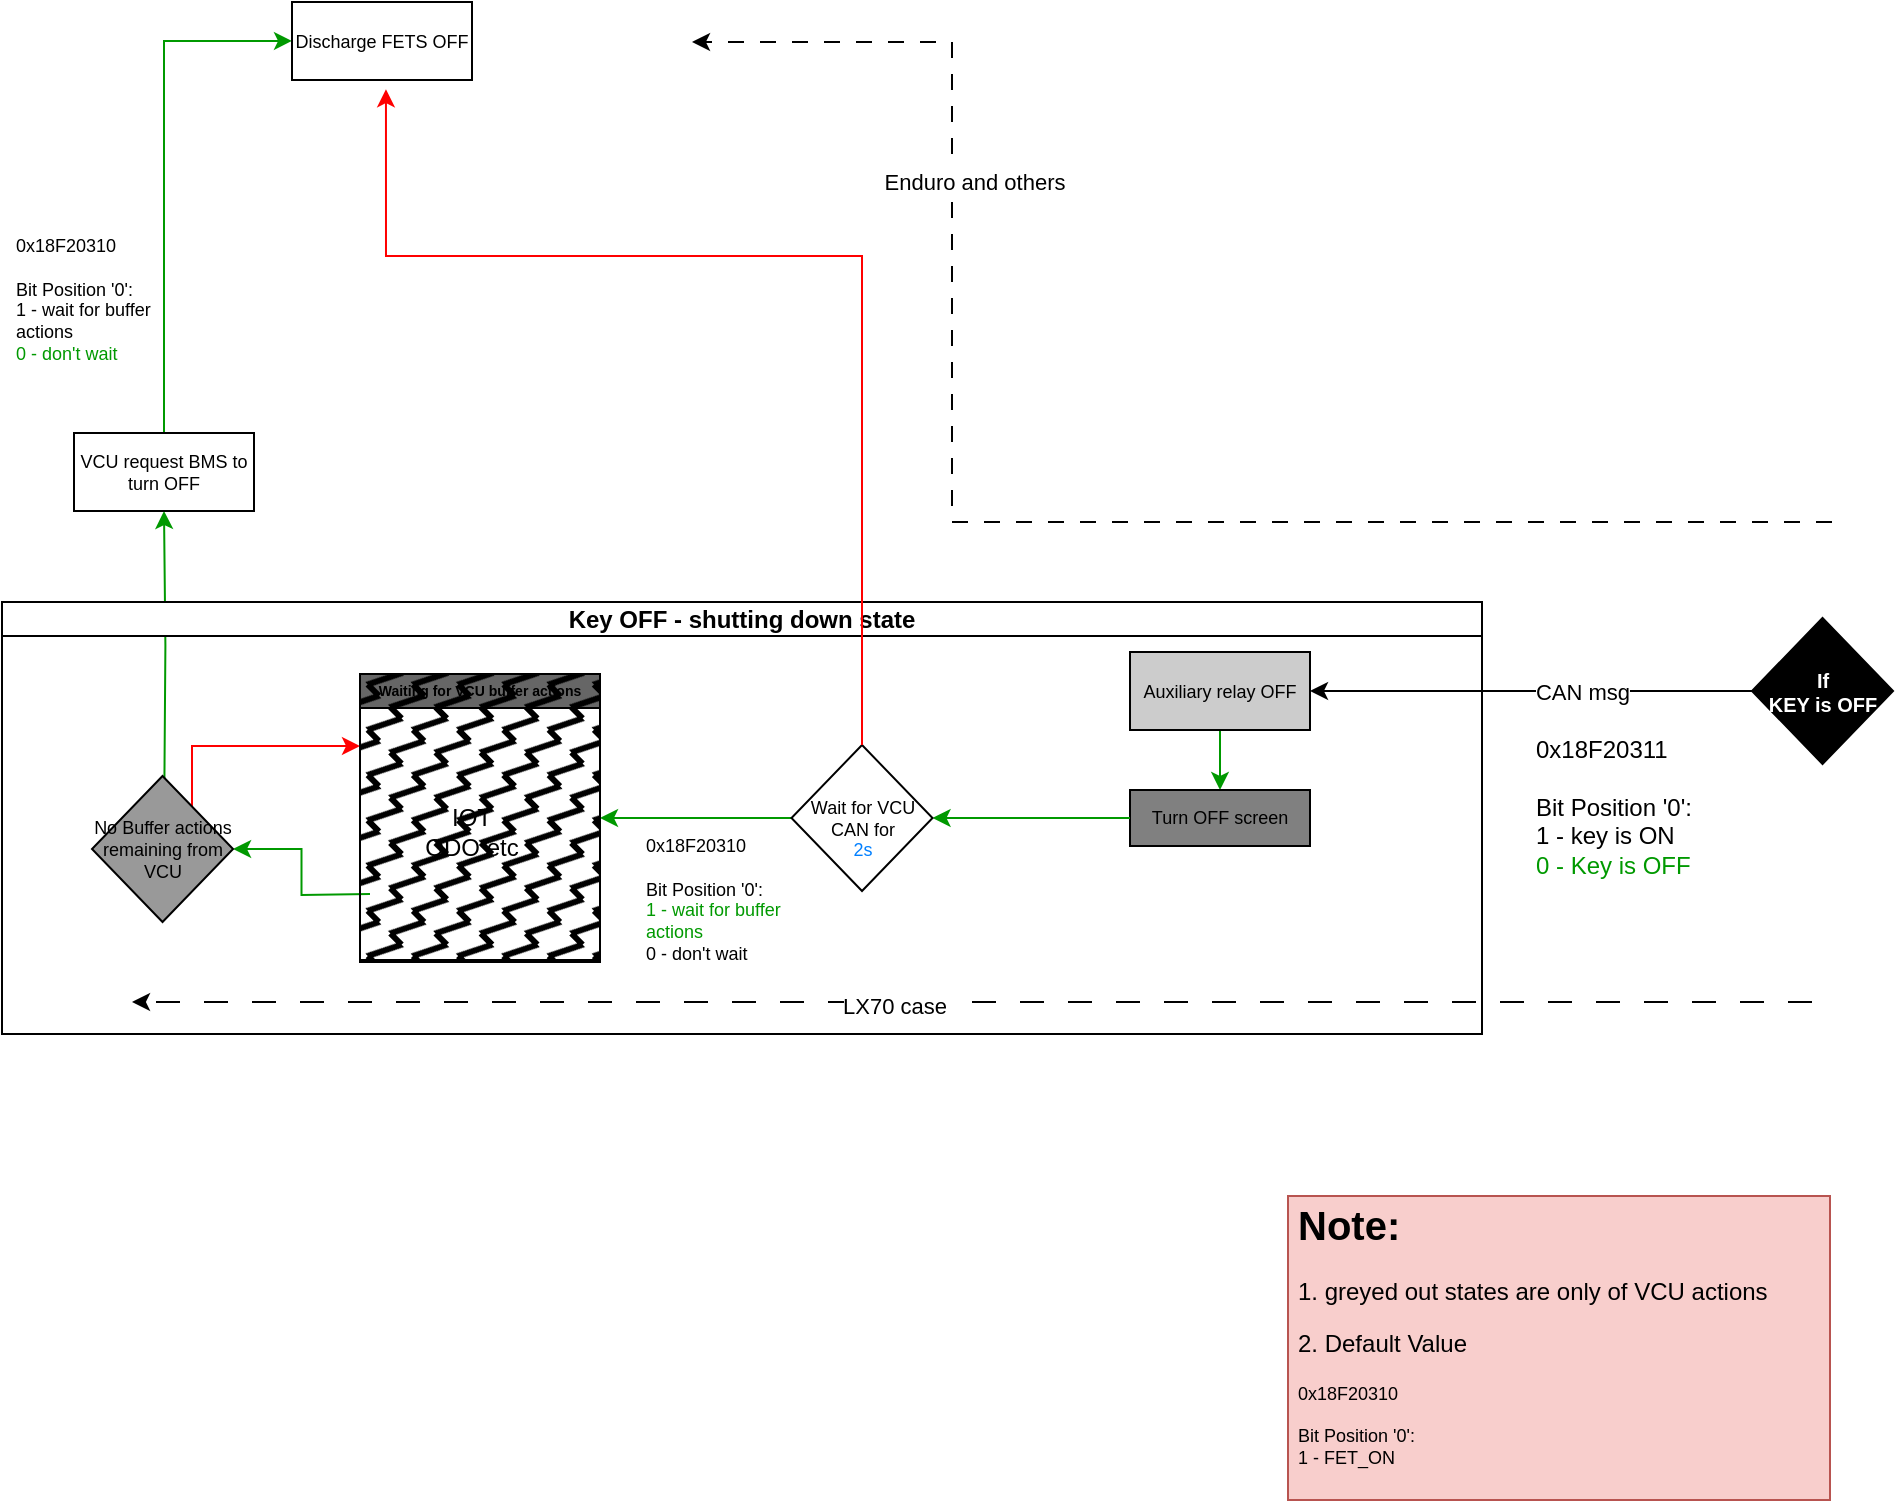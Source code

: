 <mxfile version="22.1.18" type="device" pages="3">
  <diagram name="1.Battery_cuttOFF sequence" id="tRfe7xhJbawO4Jvj2MTU">
    <mxGraphModel dx="847" dy="-299" grid="1" gridSize="10" guides="1" tooltips="1" connect="1" arrows="1" fold="1" page="1" pageScale="1" pageWidth="827" pageHeight="1169" math="0" shadow="0">
      <root>
        <mxCell id="0" />
        <mxCell id="1" parent="0" />
        <mxCell id="6bXCo2qoi-fsloV_PRQ0-1" style="edgeStyle=orthogonalEdgeStyle;rounded=0;orthogonalLoop=1;jettySize=auto;html=1;entryX=1;entryY=0.5;entryDx=0;entryDy=0;" edge="1" parent="1" source="6bXCo2qoi-fsloV_PRQ0-3" target="6bXCo2qoi-fsloV_PRQ0-8">
          <mxGeometry relative="1" as="geometry">
            <mxPoint x="1707" y="1915.5" as="targetPoint" />
          </mxGeometry>
        </mxCell>
        <mxCell id="6bXCo2qoi-fsloV_PRQ0-2" value="CAN msg" style="edgeLabel;html=1;align=center;verticalAlign=middle;resizable=0;points=[];" connectable="0" vertex="1" parent="6bXCo2qoi-fsloV_PRQ0-1">
          <mxGeometry x="0.042" relative="1" as="geometry">
            <mxPoint x="30" as="offset" />
          </mxGeometry>
        </mxCell>
        <mxCell id="6bXCo2qoi-fsloV_PRQ0-3" value="&lt;div&gt;If &lt;br&gt;&lt;/div&gt;&lt;div&gt;KEY is OFF&lt;br&gt;&lt;/div&gt;" style="rhombus;whiteSpace=wrap;html=1;fontSize=10;fillColor=#000000;fontColor=#FFFFFF;fontStyle=1" vertex="1" parent="1">
          <mxGeometry x="2210" y="1858" width="70.53" height="73" as="geometry" />
        </mxCell>
        <mxCell id="6bXCo2qoi-fsloV_PRQ0-4" style="edgeStyle=orthogonalEdgeStyle;rounded=0;orthogonalLoop=1;jettySize=auto;html=1;entryX=0;entryY=0.5;entryDx=0;entryDy=0;strokeColor=#009900;exitX=0.5;exitY=0;exitDx=0;exitDy=0;" edge="1" parent="1" source="6bXCo2qoi-fsloV_PRQ0-24">
          <mxGeometry relative="1" as="geometry">
            <mxPoint x="1416.235" y="1640.001" as="sourcePoint" />
            <mxPoint x="1480" y="1569.47" as="targetPoint" />
            <Array as="points">
              <mxPoint x="1416" y="1660" />
              <mxPoint x="1416" y="1569" />
            </Array>
          </mxGeometry>
        </mxCell>
        <mxCell id="6bXCo2qoi-fsloV_PRQ0-5" style="edgeStyle=orthogonalEdgeStyle;rounded=0;orthogonalLoop=1;jettySize=auto;html=1;strokeColor=#009900;entryX=0.5;entryY=1;entryDx=0;entryDy=0;" edge="1" parent="1" target="6bXCo2qoi-fsloV_PRQ0-24">
          <mxGeometry relative="1" as="geometry">
            <mxPoint x="1416.211" y="1939.056" as="sourcePoint" />
            <mxPoint x="1416" y="1700" as="targetPoint" />
          </mxGeometry>
        </mxCell>
        <mxCell id="6bXCo2qoi-fsloV_PRQ0-6" value="Key OFF - shutting down state" style="swimlane;whiteSpace=wrap;html=1;startSize=17;" vertex="1" parent="1">
          <mxGeometry x="1335" y="1850" width="740" height="216" as="geometry" />
        </mxCell>
        <mxCell id="6bXCo2qoi-fsloV_PRQ0-7" style="edgeStyle=orthogonalEdgeStyle;rounded=0;orthogonalLoop=1;jettySize=auto;html=1;entryX=0.5;entryY=0;entryDx=0;entryDy=0;strokeColor=#009900;" edge="1" parent="6bXCo2qoi-fsloV_PRQ0-6" source="6bXCo2qoi-fsloV_PRQ0-8" target="6bXCo2qoi-fsloV_PRQ0-10">
          <mxGeometry relative="1" as="geometry" />
        </mxCell>
        <mxCell id="6bXCo2qoi-fsloV_PRQ0-8" value="Auxiliary relay OFF" style="rounded=0;whiteSpace=wrap;html=1;fontSize=9;fillColor=#CCCCCC;" vertex="1" parent="6bXCo2qoi-fsloV_PRQ0-6">
          <mxGeometry x="564" y="25" width="90" height="39" as="geometry" />
        </mxCell>
        <mxCell id="6bXCo2qoi-fsloV_PRQ0-9" style="edgeStyle=orthogonalEdgeStyle;rounded=0;orthogonalLoop=1;jettySize=auto;html=1;entryX=1;entryY=0.5;entryDx=0;entryDy=0;strokeColor=#009900;exitX=0;exitY=0.5;exitDx=0;exitDy=0;" edge="1" parent="6bXCo2qoi-fsloV_PRQ0-6" source="6bXCo2qoi-fsloV_PRQ0-18" target="6bXCo2qoi-fsloV_PRQ0-14">
          <mxGeometry relative="1" as="geometry">
            <mxPoint x="364" y="104" as="targetPoint" />
            <mxPoint x="385" y="108" as="sourcePoint" />
          </mxGeometry>
        </mxCell>
        <mxCell id="6bXCo2qoi-fsloV_PRQ0-10" value="Turn OFF screen" style="rounded=0;whiteSpace=wrap;html=1;fontSize=9;fillColor=#808080;" vertex="1" parent="6bXCo2qoi-fsloV_PRQ0-6">
          <mxGeometry x="564" y="94" width="90" height="28" as="geometry" />
        </mxCell>
        <mxCell id="6bXCo2qoi-fsloV_PRQ0-11" style="edgeStyle=orthogonalEdgeStyle;rounded=0;orthogonalLoop=1;jettySize=auto;html=1;entryX=1;entryY=0.5;entryDx=0;entryDy=0;strokeColor=#009900;" edge="1" parent="6bXCo2qoi-fsloV_PRQ0-6" target="6bXCo2qoi-fsloV_PRQ0-13">
          <mxGeometry relative="1" as="geometry">
            <mxPoint x="184" y="146" as="sourcePoint" />
          </mxGeometry>
        </mxCell>
        <mxCell id="6bXCo2qoi-fsloV_PRQ0-12" style="edgeStyle=orthogonalEdgeStyle;rounded=0;orthogonalLoop=1;jettySize=auto;html=1;entryX=0;entryY=0.25;entryDx=0;entryDy=0;strokeColor=#FF0000;" edge="1" parent="6bXCo2qoi-fsloV_PRQ0-6" source="6bXCo2qoi-fsloV_PRQ0-13" target="6bXCo2qoi-fsloV_PRQ0-14">
          <mxGeometry relative="1" as="geometry">
            <Array as="points">
              <mxPoint x="95" y="72" />
            </Array>
          </mxGeometry>
        </mxCell>
        <mxCell id="6bXCo2qoi-fsloV_PRQ0-13" value="No Buffer actions remaining from VCU" style="rhombus;whiteSpace=wrap;html=1;fontSize=9;fillColor=#999999;" vertex="1" parent="6bXCo2qoi-fsloV_PRQ0-6">
          <mxGeometry x="45" y="87" width="70.53" height="73" as="geometry" />
        </mxCell>
        <mxCell id="6bXCo2qoi-fsloV_PRQ0-14" value="Waiting for VCU buffer actions" style="swimlane;whiteSpace=wrap;html=1;startSize=17;fontSize=7;fillColor=#666666;" vertex="1" parent="6bXCo2qoi-fsloV_PRQ0-6">
          <mxGeometry x="179" y="36" width="120" height="144" as="geometry" />
        </mxCell>
        <mxCell id="6bXCo2qoi-fsloV_PRQ0-15" value="&lt;div&gt;IOT &lt;br&gt;&lt;/div&gt;&lt;div&gt;ODO etc&lt;br&gt;&lt;/div&gt;" style="text;html=1;strokeColor=none;fillColor=none;align=center;verticalAlign=middle;whiteSpace=wrap;rounded=0;" vertex="1" parent="6bXCo2qoi-fsloV_PRQ0-14">
          <mxGeometry x="25.5" y="64" width="60" height="30" as="geometry" />
        </mxCell>
        <mxCell id="6bXCo2qoi-fsloV_PRQ0-16" value="" style="rounded=0;whiteSpace=wrap;html=1;fillColor=#000000;fillStyle=zigzag-line;" vertex="1" parent="6bXCo2qoi-fsloV_PRQ0-14">
          <mxGeometry width="120" height="143" as="geometry" />
        </mxCell>
        <mxCell id="6bXCo2qoi-fsloV_PRQ0-17" value="" style="edgeStyle=orthogonalEdgeStyle;rounded=0;orthogonalLoop=1;jettySize=auto;html=1;entryX=1;entryY=0.5;entryDx=0;entryDy=0;strokeColor=#009900;" edge="1" parent="6bXCo2qoi-fsloV_PRQ0-6" source="6bXCo2qoi-fsloV_PRQ0-10" target="6bXCo2qoi-fsloV_PRQ0-18">
          <mxGeometry relative="1" as="geometry">
            <mxPoint x="475" y="108" as="targetPoint" />
            <mxPoint x="1899" y="1958" as="sourcePoint" />
          </mxGeometry>
        </mxCell>
        <mxCell id="6bXCo2qoi-fsloV_PRQ0-18" value="&lt;div&gt;&lt;br&gt;&lt;/div&gt;&lt;div&gt;Wait for VCU CAN for&lt;br&gt;&lt;/div&gt;&lt;div&gt;&lt;font color=&quot;#007fff&quot;&gt;2s&lt;/font&gt;&lt;br&gt;&lt;/div&gt;" style="rhombus;whiteSpace=wrap;html=1;fontSize=9;" vertex="1" parent="6bXCo2qoi-fsloV_PRQ0-6">
          <mxGeometry x="394.74" y="71.5" width="70.53" height="73" as="geometry" />
        </mxCell>
        <mxCell id="6bXCo2qoi-fsloV_PRQ0-19" value="&lt;div class=&quot;ewa-rteLine&quot; style=&quot;font-size: 9px;&quot;&gt;0x18F20310&lt;/div&gt;&lt;div style=&quot;font-size: 9px;&quot;&gt;&lt;br style=&quot;font-size: 9px;&quot;&gt;&lt;/div&gt;&lt;div style=&quot;font-size: 9px;&quot;&gt;Bit Position &#39;0&#39;:&lt;/div&gt;&lt;div style=&quot;font-size: 9px;&quot;&gt;&lt;font color=&quot;#009900&quot;&gt;1 - wait for buffer actions&lt;/font&gt;&lt;/div&gt;&lt;div style=&quot;font-size: 9px;&quot;&gt;0 - don&#39;t wait &lt;br style=&quot;font-size: 9px;&quot;&gt;&lt;/div&gt;" style="text;whiteSpace=wrap;html=1;fontSize=9;" vertex="1" parent="6bXCo2qoi-fsloV_PRQ0-6">
          <mxGeometry x="320" y="110" width="100" height="90" as="geometry" />
        </mxCell>
        <mxCell id="6bXCo2qoi-fsloV_PRQ0-20" style="edgeStyle=orthogonalEdgeStyle;rounded=0;orthogonalLoop=1;jettySize=auto;html=1;entryX=0.522;entryY=1.118;entryDx=0;entryDy=0;strokeColor=#FF0000;exitX=0.5;exitY=0;exitDx=0;exitDy=0;entryPerimeter=0;" edge="1" parent="1" source="6bXCo2qoi-fsloV_PRQ0-18" target="6bXCo2qoi-fsloV_PRQ0-23">
          <mxGeometry relative="1" as="geometry">
            <mxPoint x="1794.07" y="1944.168" as="sourcePoint" />
            <Array as="points">
              <mxPoint x="1765" y="1677" />
              <mxPoint x="1527" y="1677" />
            </Array>
          </mxGeometry>
        </mxCell>
        <mxCell id="6bXCo2qoi-fsloV_PRQ0-21" value="" style="endArrow=classic;html=1;rounded=0;dashed=1;dashPattern=8 8;" edge="1" parent="1">
          <mxGeometry width="50" height="50" relative="1" as="geometry">
            <mxPoint x="2250" y="1810" as="sourcePoint" />
            <mxPoint x="1680" y="1570" as="targetPoint" />
            <Array as="points">
              <mxPoint x="1810" y="1810" />
              <mxPoint x="1810" y="1650" />
              <mxPoint x="1810" y="1570" />
            </Array>
          </mxGeometry>
        </mxCell>
        <mxCell id="6bXCo2qoi-fsloV_PRQ0-22" value="Enduro and others " style="edgeLabel;html=1;align=center;verticalAlign=middle;resizable=0;points=[];" connectable="0" vertex="1" parent="6bXCo2qoi-fsloV_PRQ0-21">
          <mxGeometry x="-0.418" relative="1" as="geometry">
            <mxPoint x="-194" y="-170" as="offset" />
          </mxGeometry>
        </mxCell>
        <mxCell id="6bXCo2qoi-fsloV_PRQ0-23" value="Discharge FETS OFF" style="rounded=0;whiteSpace=wrap;html=1;fontSize=9;" vertex="1" parent="1">
          <mxGeometry x="1480" y="1550" width="90" height="39" as="geometry" />
        </mxCell>
        <mxCell id="6bXCo2qoi-fsloV_PRQ0-24" value="VCU request BMS to turn OFF" style="rounded=0;whiteSpace=wrap;html=1;fontSize=9;" vertex="1" parent="1">
          <mxGeometry x="1371" y="1765.5" width="90" height="39" as="geometry" />
        </mxCell>
        <mxCell id="6bXCo2qoi-fsloV_PRQ0-25" value="" style="endArrow=classic;html=1;rounded=0;dashed=1;dashPattern=12 12;" edge="1" parent="1">
          <mxGeometry width="50" height="50" relative="1" as="geometry">
            <mxPoint x="2240" y="2050" as="sourcePoint" />
            <mxPoint x="1400" y="2050" as="targetPoint" />
          </mxGeometry>
        </mxCell>
        <mxCell id="6bXCo2qoi-fsloV_PRQ0-26" value="LX70 case" style="edgeLabel;html=1;align=center;verticalAlign=middle;resizable=0;points=[];" connectable="0" vertex="1" parent="6bXCo2qoi-fsloV_PRQ0-25">
          <mxGeometry x="0.093" y="2" relative="1" as="geometry">
            <mxPoint as="offset" />
          </mxGeometry>
        </mxCell>
        <mxCell id="6bXCo2qoi-fsloV_PRQ0-27" value="&lt;div class=&quot;ewa-rteLine&quot;&gt;0x18F20311&lt;/div&gt;&lt;div&gt;&lt;br&gt;&lt;/div&gt;&lt;div&gt;Bit Position &#39;0&#39;:&lt;/div&gt;&lt;div&gt;1 - key is ON &lt;br&gt;&lt;/div&gt;&lt;div&gt;&lt;font color=&quot;#009900&quot;&gt;0 - Key is OFF &lt;/font&gt;&lt;br&gt;&lt;/div&gt;" style="text;whiteSpace=wrap;html=1;strokeColor=none;dashed=1;dashPattern=1 4;" vertex="1" parent="1">
          <mxGeometry x="2100" y="1910" width="100" height="90" as="geometry" />
        </mxCell>
        <mxCell id="6bXCo2qoi-fsloV_PRQ0-28" value="&lt;h1 style=&quot;font-size: 20px;&quot;&gt;Note:&lt;/h1&gt;&lt;p&gt;1. greyed out states are only of VCU actions &lt;br&gt;&lt;/p&gt;&lt;p&gt;2. Default Value&lt;/p&gt;&lt;div style=&quot;border-color: var(--border-color); font-size: 9px;&quot; class=&quot;ewa-rteLine&quot;&gt;0x18F20310&lt;/div&gt;&lt;div style=&quot;border-color: var(--border-color); font-size: 9px;&quot;&gt;&lt;br style=&quot;border-color: var(--border-color);&quot;&gt;&lt;/div&gt;&lt;div style=&quot;border-color: var(--border-color); font-size: 9px;&quot;&gt;Bit Position &#39;0&#39;:&lt;/div&gt;&lt;div style=&quot;border-color: var(--border-color); font-size: 9px;&quot;&gt;1 - FET_ON&lt;/div&gt;&lt;div style=&quot;border-color: var(--border-color); font-size: 9px;&quot;&gt;&lt;br&gt;&lt;/div&gt;" style="text;html=1;strokeColor=#b85450;fillColor=#f8cecc;spacing=5;spacingTop=-20;whiteSpace=wrap;overflow=hidden;rounded=0;" vertex="1" parent="1">
          <mxGeometry x="1978" y="2147" width="271" height="152" as="geometry" />
        </mxCell>
        <mxCell id="6bXCo2qoi-fsloV_PRQ0-29" value="&lt;div class=&quot;ewa-rteLine&quot; style=&quot;font-size: 9px;&quot;&gt;0x18F20310&lt;/div&gt;&lt;div style=&quot;font-size: 9px;&quot;&gt;&lt;br style=&quot;font-size: 9px;&quot;&gt;&lt;/div&gt;&lt;div style=&quot;font-size: 9px;&quot;&gt;Bit Position &#39;0&#39;:&lt;/div&gt;&lt;div style=&quot;font-size: 9px;&quot;&gt;1 - wait for buffer actions&lt;/div&gt;&lt;div style=&quot;font-size: 9px;&quot;&gt;&lt;font color=&quot;#009900&quot;&gt;0 - don&#39;t wait &lt;/font&gt;&lt;br style=&quot;font-size: 9px;&quot;&gt;&lt;/div&gt;" style="text;whiteSpace=wrap;html=1;fontSize=9;" vertex="1" parent="1">
          <mxGeometry x="1340" y="1660" width="100" height="90" as="geometry" />
        </mxCell>
      </root>
    </mxGraphModel>
  </diagram>
  <diagram id="l8wZlC2DQmKFxW5fbKd2" name="2&amp;3.Temperature monitoring &amp; Emergency CuttOFF">
    <mxGraphModel dx="-512" dy="1024" grid="1" gridSize="10" guides="1" tooltips="1" connect="1" arrows="1" fold="1" page="1" pageScale="1" pageWidth="827" pageHeight="1169" math="0" shadow="0">
      <root>
        <mxCell id="0" />
        <mxCell id="1" parent="0" />
        <mxCell id="db6WCMsgLZTZS6EjqSAo-1" value="Temperature monitor" style="swimlane;whiteSpace=wrap;html=1;" vertex="1" parent="1">
          <mxGeometry x="2850" y="110" width="1000" height="645" as="geometry" />
        </mxCell>
        <mxCell id="db6WCMsgLZTZS6EjqSAo-2" style="edgeStyle=orthogonalEdgeStyle;rounded=0;orthogonalLoop=1;jettySize=auto;html=1;startArrow=classic;startFill=1;endArrow=none;endFill=0;" edge="1" parent="db6WCMsgLZTZS6EjqSAo-1" source="db6WCMsgLZTZS6EjqSAo-5">
          <mxGeometry relative="1" as="geometry">
            <mxPoint x="21.508" y="79.5" as="targetPoint" />
          </mxGeometry>
        </mxCell>
        <mxCell id="db6WCMsgLZTZS6EjqSAo-3" style="edgeStyle=orthogonalEdgeStyle;rounded=0;orthogonalLoop=1;jettySize=auto;html=1;entryX=0.5;entryY=0;entryDx=0;entryDy=0;strokeColor=#FF0000;" edge="1" parent="db6WCMsgLZTZS6EjqSAo-1" source="db6WCMsgLZTZS6EjqSAo-5" target="db6WCMsgLZTZS6EjqSAo-9">
          <mxGeometry relative="1" as="geometry" />
        </mxCell>
        <mxCell id="db6WCMsgLZTZS6EjqSAo-4" style="edgeStyle=orthogonalEdgeStyle;rounded=0;orthogonalLoop=1;jettySize=auto;html=1;strokeColor=#009900;entryX=0;entryY=0.5;entryDx=0;entryDy=0;" edge="1" parent="db6WCMsgLZTZS6EjqSAo-1" source="db6WCMsgLZTZS6EjqSAo-5" target="db6WCMsgLZTZS6EjqSAo-36">
          <mxGeometry relative="1" as="geometry">
            <mxPoint x="283" y="80" as="targetPoint" />
          </mxGeometry>
        </mxCell>
        <mxCell id="db6WCMsgLZTZS6EjqSAo-5" value="&lt;div&gt;IF all temps &amp;lt;&lt;/div&gt;&lt;div&gt;threshold temp&lt;br&gt;&lt;/div&gt;" style="rhombus;whiteSpace=wrap;html=1;fontSize=7;fontStyle=1" vertex="1" parent="db6WCMsgLZTZS6EjqSAo-1">
          <mxGeometry x="58" y="46" width="68.31" height="67" as="geometry" />
        </mxCell>
        <mxCell id="db6WCMsgLZTZS6EjqSAo-6" style="edgeStyle=orthogonalEdgeStyle;rounded=0;orthogonalLoop=1;jettySize=auto;html=1;" edge="1" parent="db6WCMsgLZTZS6EjqSAo-1" source="db6WCMsgLZTZS6EjqSAo-9" target="db6WCMsgLZTZS6EjqSAo-11">
          <mxGeometry relative="1" as="geometry" />
        </mxCell>
        <mxCell id="db6WCMsgLZTZS6EjqSAo-7" style="edgeStyle=orthogonalEdgeStyle;rounded=0;orthogonalLoop=1;jettySize=auto;html=1;entryX=0.5;entryY=1;entryDx=0;entryDy=0;strokeColor=#FF0000;exitX=0.5;exitY=1;exitDx=0;exitDy=0;" edge="1" parent="db6WCMsgLZTZS6EjqSAo-1" source="db6WCMsgLZTZS6EjqSAo-5" target="db6WCMsgLZTZS6EjqSAo-36">
          <mxGeometry relative="1" as="geometry">
            <mxPoint x="91" y="113" as="sourcePoint" />
            <Array as="points">
              <mxPoint x="92" y="137" />
              <mxPoint x="332" y="137" />
            </Array>
          </mxGeometry>
        </mxCell>
        <mxCell id="db6WCMsgLZTZS6EjqSAo-8" style="edgeStyle=orthogonalEdgeStyle;rounded=0;orthogonalLoop=1;jettySize=auto;html=1;entryX=0;entryY=0.25;entryDx=0;entryDy=0;strokeColor=#00CC00;" edge="1" parent="db6WCMsgLZTZS6EjqSAo-1" source="db6WCMsgLZTZS6EjqSAo-9" target="db6WCMsgLZTZS6EjqSAo-44">
          <mxGeometry relative="1" as="geometry" />
        </mxCell>
        <mxCell id="db6WCMsgLZTZS6EjqSAo-9" value="TempIDs which have crossed threshold temp" style="rhombus;whiteSpace=wrap;html=1;fontSize=7;fontStyle=1" vertex="1" parent="db6WCMsgLZTZS6EjqSAo-1">
          <mxGeometry x="45" y="163" width="93.8" height="92" as="geometry" />
        </mxCell>
        <mxCell id="db6WCMsgLZTZS6EjqSAo-10" style="edgeStyle=orthogonalEdgeStyle;rounded=0;orthogonalLoop=1;jettySize=auto;html=1;" edge="1" parent="db6WCMsgLZTZS6EjqSAo-1" source="db6WCMsgLZTZS6EjqSAo-11" target="db6WCMsgLZTZS6EjqSAo-33">
          <mxGeometry relative="1" as="geometry" />
        </mxCell>
        <mxCell id="db6WCMsgLZTZS6EjqSAo-11" value="&lt;div&gt;1. Identify is battery heated or drive train.&lt;/div&gt;&lt;div&gt;2. Notify On Screen for higher temperature. &lt;br&gt;&lt;/div&gt;&lt;div&gt;3. buzzer notification &lt;br&gt;&lt;/div&gt;" style="rounded=0;whiteSpace=wrap;html=1;fontSize=7;align=left;" vertex="1" parent="db6WCMsgLZTZS6EjqSAo-1">
          <mxGeometry x="43" y="282" width="99" height="51" as="geometry" />
        </mxCell>
        <mxCell id="db6WCMsgLZTZS6EjqSAo-12" value="Fault monitor" style="swimlane;whiteSpace=wrap;html=1;startSize=16;" vertex="1" parent="db6WCMsgLZTZS6EjqSAo-1">
          <mxGeometry x="187" y="253" width="299" height="347" as="geometry" />
        </mxCell>
        <mxCell id="db6WCMsgLZTZS6EjqSAo-13" style="edgeStyle=orthogonalEdgeStyle;rounded=0;orthogonalLoop=1;jettySize=auto;html=1;entryX=0;entryY=0.5;entryDx=0;entryDy=0;" edge="1" parent="db6WCMsgLZTZS6EjqSAo-12" source="db6WCMsgLZTZS6EjqSAo-16" target="db6WCMsgLZTZS6EjqSAo-22">
          <mxGeometry relative="1" as="geometry">
            <Array as="points">
              <mxPoint x="81" y="77" />
              <mxPoint x="81" y="125" />
              <mxPoint x="101" y="125" />
            </Array>
          </mxGeometry>
        </mxCell>
        <mxCell id="db6WCMsgLZTZS6EjqSAo-14" style="edgeStyle=orthogonalEdgeStyle;rounded=0;orthogonalLoop=1;jettySize=auto;html=1;entryX=0.5;entryY=1;entryDx=0;entryDy=0;" edge="1" parent="db6WCMsgLZTZS6EjqSAo-12" source="db6WCMsgLZTZS6EjqSAo-16" target="db6WCMsgLZTZS6EjqSAo-20">
          <mxGeometry relative="1" as="geometry" />
        </mxCell>
        <mxCell id="db6WCMsgLZTZS6EjqSAo-15" style="edgeStyle=orthogonalEdgeStyle;rounded=0;orthogonalLoop=1;jettySize=auto;html=1;" edge="1" parent="db6WCMsgLZTZS6EjqSAo-12" source="db6WCMsgLZTZS6EjqSAo-16">
          <mxGeometry relative="1" as="geometry">
            <mxPoint x="16.889" y="76.5" as="targetPoint" />
          </mxGeometry>
        </mxCell>
        <mxCell id="db6WCMsgLZTZS6EjqSAo-16" value="Ftemp_array" style="rounded=0;whiteSpace=wrap;html=1;fontSize=7;align=left;" vertex="1" parent="db6WCMsgLZTZS6EjqSAo-12">
          <mxGeometry x="18" y="65" width="56" height="23" as="geometry" />
        </mxCell>
        <mxCell id="db6WCMsgLZTZS6EjqSAo-17" style="edgeStyle=orthogonalEdgeStyle;rounded=0;orthogonalLoop=1;jettySize=auto;html=1;entryX=0.5;entryY=0;entryDx=0;entryDy=0;" edge="1" parent="db6WCMsgLZTZS6EjqSAo-12" source="db6WCMsgLZTZS6EjqSAo-18" target="db6WCMsgLZTZS6EjqSAo-22">
          <mxGeometry relative="1" as="geometry" />
        </mxCell>
        <mxCell id="db6WCMsgLZTZS6EjqSAo-18" value="Ftemp_array2" style="rounded=0;whiteSpace=wrap;html=1;fontSize=7;align=left;" vertex="1" parent="db6WCMsgLZTZS6EjqSAo-12">
          <mxGeometry x="95" y="30" width="75" height="23" as="geometry" />
        </mxCell>
        <mxCell id="db6WCMsgLZTZS6EjqSAo-19" style="edgeStyle=orthogonalEdgeStyle;rounded=0;orthogonalLoop=1;jettySize=auto;html=1;entryX=1;entryY=0.5;entryDx=0;entryDy=0;" edge="1" parent="db6WCMsgLZTZS6EjqSAo-12" source="db6WCMsgLZTZS6EjqSAo-20" target="db6WCMsgLZTZS6EjqSAo-18">
          <mxGeometry relative="1" as="geometry" />
        </mxCell>
        <mxCell id="db6WCMsgLZTZS6EjqSAo-20" value="COPY" style="rhombus;whiteSpace=wrap;html=1;fontSize=7;fontStyle=1" vertex="1" parent="db6WCMsgLZTZS6EjqSAo-12">
          <mxGeometry x="200" y="27" width="30.59" height="30" as="geometry" />
        </mxCell>
        <mxCell id="db6WCMsgLZTZS6EjqSAo-21" style="edgeStyle=orthogonalEdgeStyle;rounded=0;orthogonalLoop=1;jettySize=auto;html=1;entryX=0;entryY=0.5;entryDx=0;entryDy=0;strokeColor=#009900;" edge="1" parent="db6WCMsgLZTZS6EjqSAo-12" source="db6WCMsgLZTZS6EjqSAo-22" target="db6WCMsgLZTZS6EjqSAo-24">
          <mxGeometry relative="1" as="geometry" />
        </mxCell>
        <mxCell id="db6WCMsgLZTZS6EjqSAo-22" value="Ftemp_array =&amp;gt; Ftemp_array2" style="rhombus;whiteSpace=wrap;html=1;fontSize=7;fontStyle=0" vertex="1" parent="db6WCMsgLZTZS6EjqSAo-12">
          <mxGeometry x="101" y="94" width="64.09" height="61" as="geometry" />
        </mxCell>
        <mxCell id="db6WCMsgLZTZS6EjqSAo-23" value="" style="edgeStyle=orthogonalEdgeStyle;rounded=0;orthogonalLoop=1;jettySize=auto;html=1;strokeColor=#009900;" edge="1" parent="db6WCMsgLZTZS6EjqSAo-12" source="db6WCMsgLZTZS6EjqSAo-24" target="db6WCMsgLZTZS6EjqSAo-26">
          <mxGeometry relative="1" as="geometry" />
        </mxCell>
        <mxCell id="db6WCMsgLZTZS6EjqSAo-24" value="&lt;div&gt;MAxtemp &amp;gt; &lt;br&gt;&lt;/div&gt;&lt;div&gt;&lt;font color=&quot;#ff0000&quot;&gt;MaxTempLimit&lt;/font&gt;&lt;br&gt;&lt;/div&gt;" style="rhombus;whiteSpace=wrap;html=1;fontSize=7;fontStyle=1" vertex="1" parent="db6WCMsgLZTZS6EjqSAo-12">
          <mxGeometry x="204" y="92" width="63" height="64" as="geometry" />
        </mxCell>
        <mxCell id="db6WCMsgLZTZS6EjqSAo-25" value="" style="edgeStyle=orthogonalEdgeStyle;rounded=0;orthogonalLoop=1;jettySize=auto;html=1;" edge="1" parent="db6WCMsgLZTZS6EjqSAo-12" source="db6WCMsgLZTZS6EjqSAo-26" target="db6WCMsgLZTZS6EjqSAo-29">
          <mxGeometry relative="1" as="geometry" />
        </mxCell>
        <mxCell id="db6WCMsgLZTZS6EjqSAo-26" value="&lt;div&gt;1. Notify on SCREEN for system shut down.&lt;/div&gt;&lt;div&gt;&lt;font color=&quot;#ff0080&quot;&gt;2. Emergency System shut OFF count down form 30s&lt;/font&gt;&lt;br&gt;&lt;/div&gt;&lt;div&gt;3. Buzzer indication for alarm.&lt;/div&gt;&lt;div&gt;&lt;br&gt;&lt;/div&gt;" style="rounded=0;whiteSpace=wrap;html=1;fontSize=7;align=left;" vertex="1" parent="db6WCMsgLZTZS6EjqSAo-12">
          <mxGeometry x="188" y="186" width="96" height="60" as="geometry" />
        </mxCell>
        <mxCell id="db6WCMsgLZTZS6EjqSAo-27" value="Emergency shut down of vehicle" style="rounded=0;whiteSpace=wrap;html=1;fontSize=7;align=left;strokeColor=#FF0000;" vertex="1" parent="db6WCMsgLZTZS6EjqSAo-12">
          <mxGeometry x="14" y="197" width="71" height="40" as="geometry" />
        </mxCell>
        <mxCell id="db6WCMsgLZTZS6EjqSAo-28" style="edgeStyle=orthogonalEdgeStyle;rounded=0;orthogonalLoop=1;jettySize=auto;html=1;entryX=1;entryY=0.5;entryDx=0;entryDy=0;" edge="1" parent="db6WCMsgLZTZS6EjqSAo-12" source="db6WCMsgLZTZS6EjqSAo-29" target="db6WCMsgLZTZS6EjqSAo-27">
          <mxGeometry relative="1" as="geometry" />
        </mxCell>
        <mxCell id="db6WCMsgLZTZS6EjqSAo-29" value="&lt;div&gt;Wait &lt;br&gt;&lt;/div&gt;&lt;div&gt;30s&lt;br&gt;&lt;/div&gt;" style="rhombus;whiteSpace=wrap;html=1;fontSize=7;fontStyle=1" vertex="1" parent="db6WCMsgLZTZS6EjqSAo-12">
          <mxGeometry x="122" y="198" width="36.42" height="37" as="geometry" />
        </mxCell>
        <mxCell id="db6WCMsgLZTZS6EjqSAo-30" style="edgeStyle=orthogonalEdgeStyle;rounded=0;orthogonalLoop=1;jettySize=auto;html=1;strokeColor=#FF0000;" edge="1" parent="db6WCMsgLZTZS6EjqSAo-12" source="db6WCMsgLZTZS6EjqSAo-31">
          <mxGeometry relative="1" as="geometry">
            <mxPoint y="290" as="targetPoint" />
            <Array as="points">
              <mxPoint x="60" y="290" />
              <mxPoint y="290" />
            </Array>
          </mxGeometry>
        </mxCell>
        <mxCell id="db6WCMsgLZTZS6EjqSAo-31" value="&lt;div&gt;Maxtemp &amp;lt;= &lt;br&gt;&lt;/div&gt;&lt;div&gt;&lt;font color=&quot;#ff0000&quot;&gt;MaxTempLimit&lt;/font&gt;&lt;br&gt;&lt;/div&gt;&lt;div&gt;&lt;br&gt;&lt;/div&gt;&lt;div&gt;- 10&lt;br&gt;&lt;/div&gt;" style="rhombus;whiteSpace=wrap;html=1;fontSize=7;fontStyle=1" vertex="1" parent="db6WCMsgLZTZS6EjqSAo-12">
          <mxGeometry x="75" y="254" width="71.86" height="73" as="geometry" />
        </mxCell>
        <mxCell id="db6WCMsgLZTZS6EjqSAo-32" style="edgeStyle=orthogonalEdgeStyle;rounded=0;orthogonalLoop=1;jettySize=auto;html=1;entryX=0;entryY=0.5;entryDx=0;entryDy=0;" edge="1" parent="db6WCMsgLZTZS6EjqSAo-1" source="db6WCMsgLZTZS6EjqSAo-33" target="db6WCMsgLZTZS6EjqSAo-12">
          <mxGeometry relative="1" as="geometry" />
        </mxCell>
        <mxCell id="db6WCMsgLZTZS6EjqSAo-33" value="Creat Array of fault temps (Ftemp_array)" style="rounded=0;whiteSpace=wrap;html=1;fontSize=7;align=left;" vertex="1" parent="db6WCMsgLZTZS6EjqSAo-1">
          <mxGeometry x="55" y="369" width="75" height="23" as="geometry" />
        </mxCell>
        <mxCell id="db6WCMsgLZTZS6EjqSAo-34" style="edgeStyle=orthogonalEdgeStyle;rounded=0;orthogonalLoop=1;jettySize=auto;html=1;" edge="1" parent="db6WCMsgLZTZS6EjqSAo-1" source="db6WCMsgLZTZS6EjqSAo-36">
          <mxGeometry relative="1" as="geometry">
            <mxPoint x="1000" y="79" as="targetPoint" />
          </mxGeometry>
        </mxCell>
        <mxCell id="db6WCMsgLZTZS6EjqSAo-35" value="Global flag" style="edgeLabel;html=1;align=center;verticalAlign=middle;resizable=0;points=[];" connectable="0" vertex="1" parent="db6WCMsgLZTZS6EjqSAo-34">
          <mxGeometry x="-0.439" y="2" relative="1" as="geometry">
            <mxPoint x="21" y="2" as="offset" />
          </mxGeometry>
        </mxCell>
        <mxCell id="db6WCMsgLZTZS6EjqSAo-36" value="Output" style="rhombus;whiteSpace=wrap;html=1;fontSize=7;fontStyle=1" vertex="1" parent="db6WCMsgLZTZS6EjqSAo-1">
          <mxGeometry x="298" y="46" width="68.31" height="67" as="geometry" />
        </mxCell>
        <mxCell id="db6WCMsgLZTZS6EjqSAo-37" value="" style="group" connectable="0" vertex="1" parent="db6WCMsgLZTZS6EjqSAo-1">
          <mxGeometry x="-125" y="247" width="98" height="68" as="geometry" />
        </mxCell>
        <mxCell id="db6WCMsgLZTZS6EjqSAo-38" value="" style="group" connectable="0" vertex="1" parent="db6WCMsgLZTZS6EjqSAo-37">
          <mxGeometry x="42" width="56" height="60" as="geometry" />
        </mxCell>
        <mxCell id="db6WCMsgLZTZS6EjqSAo-39" value="" style="rhombus;whiteSpace=wrap;html=1;fontSize=7;" vertex="1" parent="db6WCMsgLZTZS6EjqSAo-38">
          <mxGeometry width="56" height="55" as="geometry" />
        </mxCell>
        <mxCell id="db6WCMsgLZTZS6EjqSAo-40" value="" style="sketch=0;html=1;aspect=fixed;strokeColor=none;shadow=0;fillColor=#3B8DF1;verticalAlign=top;labelPosition=center;verticalLabelPosition=bottom;shape=mxgraph.gcp2.arrow_cycle" vertex="1" parent="db6WCMsgLZTZS6EjqSAo-38">
          <mxGeometry x="13" y="14" width="28.43" height="27" as="geometry" />
        </mxCell>
        <mxCell id="db6WCMsgLZTZS6EjqSAo-41" value="Every 5s" style="text;html=1;strokeColor=none;fillColor=none;align=center;verticalAlign=middle;whiteSpace=wrap;rounded=0;fontSize=10;" vertex="1" parent="db6WCMsgLZTZS6EjqSAo-38">
          <mxGeometry x="-62" y="38" width="84" height="30" as="geometry" />
        </mxCell>
        <mxCell id="db6WCMsgLZTZS6EjqSAo-42" style="edgeStyle=orthogonalEdgeStyle;rounded=0;orthogonalLoop=1;jettySize=auto;html=1;entryX=0;entryY=0.25;entryDx=0;entryDy=0;strokeColor=#009900;" edge="1" parent="db6WCMsgLZTZS6EjqSAo-1" source="db6WCMsgLZTZS6EjqSAo-39" target="db6WCMsgLZTZS6EjqSAo-1">
          <mxGeometry relative="1" as="geometry">
            <Array as="points">
              <mxPoint x="-55" y="132" />
            </Array>
          </mxGeometry>
        </mxCell>
        <mxCell id="db6WCMsgLZTZS6EjqSAo-43" style="edgeStyle=orthogonalEdgeStyle;rounded=0;orthogonalLoop=1;jettySize=auto;html=1;entryX=0;entryY=0.75;entryDx=0;entryDy=0;startArrow=classic;startFill=1;endArrow=none;endFill=0;" edge="1" parent="db6WCMsgLZTZS6EjqSAo-1" source="db6WCMsgLZTZS6EjqSAo-39" target="db6WCMsgLZTZS6EjqSAo-1">
          <mxGeometry relative="1" as="geometry">
            <Array as="points">
              <mxPoint x="-55" y="396" />
            </Array>
          </mxGeometry>
        </mxCell>
        <mxCell id="db6WCMsgLZTZS6EjqSAo-44" value="De-rating for temp" style="swimlane;whiteSpace=wrap;html=1;startSize=16;" vertex="1" parent="db6WCMsgLZTZS6EjqSAo-1">
          <mxGeometry x="510" y="120" width="490" height="357" as="geometry" />
        </mxCell>
        <mxCell id="db6WCMsgLZTZS6EjqSAo-45" style="edgeStyle=orthogonalEdgeStyle;rounded=0;orthogonalLoop=1;jettySize=auto;html=1;entryX=0;entryY=0.5;entryDx=0;entryDy=0;" edge="1" parent="db6WCMsgLZTZS6EjqSAo-44" source="db6WCMsgLZTZS6EjqSAo-46" target="db6WCMsgLZTZS6EjqSAo-47">
          <mxGeometry relative="1" as="geometry" />
        </mxCell>
        <mxCell id="db6WCMsgLZTZS6EjqSAo-46" value="&lt;div&gt;IF &lt;br&gt;&lt;/div&gt;&lt;div&gt;&#39;-&#39; slope&lt;br&gt;&lt;/div&gt;" style="rhombus;whiteSpace=wrap;html=1;fontSize=7;fontStyle=1" vertex="1" parent="db6WCMsgLZTZS6EjqSAo-44">
          <mxGeometry x="232" y="44.5" width="63" height="64" as="geometry" />
        </mxCell>
        <mxCell id="db6WCMsgLZTZS6EjqSAo-47" value="&lt;div&gt;1. Do not limit RPM&lt;/div&gt;&lt;div&gt;2. Min Regen &lt;br&gt;&lt;/div&gt;" style="rounded=0;whiteSpace=wrap;html=1;fontSize=7;align=left;" vertex="1" parent="db6WCMsgLZTZS6EjqSAo-44">
          <mxGeometry x="350" y="46.5" width="96" height="60" as="geometry" />
        </mxCell>
        <mxCell id="db6WCMsgLZTZS6EjqSAo-48" value="&lt;div&gt;IF &lt;br&gt;&lt;/div&gt;&lt;div&gt;&#39;+&#39; slope&lt;br&gt;&lt;/div&gt;" style="rhombus;whiteSpace=wrap;html=1;fontSize=7;fontStyle=1" vertex="1" parent="db6WCMsgLZTZS6EjqSAo-44">
          <mxGeometry x="232" y="139" width="63" height="64" as="geometry" />
        </mxCell>
        <mxCell id="db6WCMsgLZTZS6EjqSAo-49" value="&lt;div&gt;1.Derate RPM limit and current limt&lt;/div&gt;&lt;div&gt;da/dt = x&lt;br&gt;&lt;/div&gt;&lt;div&gt;&lt;br&gt;&lt;/div&gt;&lt;div&gt;2. &lt;br&gt;&lt;/div&gt;" style="rounded=0;whiteSpace=wrap;html=1;fontSize=7;align=left;" vertex="1" parent="db6WCMsgLZTZS6EjqSAo-44">
          <mxGeometry x="350" y="140" width="130" height="60" as="geometry" />
        </mxCell>
        <mxCell id="db6WCMsgLZTZS6EjqSAo-50" style="edgeStyle=orthogonalEdgeStyle;rounded=0;orthogonalLoop=1;jettySize=auto;html=1;entryX=0;entryY=0.5;entryDx=0;entryDy=0;" edge="1" parent="db6WCMsgLZTZS6EjqSAo-44" source="db6WCMsgLZTZS6EjqSAo-48" target="db6WCMsgLZTZS6EjqSAo-49">
          <mxGeometry relative="1" as="geometry" />
        </mxCell>
        <mxCell id="db6WCMsgLZTZS6EjqSAo-51" value="&lt;div&gt;IF &lt;br&gt;&lt;/div&gt;&lt;div&gt;slope 0 &lt;span style=&quot;white-space: pre;&quot;&gt;&#x9;&lt;/span&gt;&lt;br&gt;&lt;/div&gt;" style="rhombus;whiteSpace=wrap;html=1;fontSize=7;fontStyle=1" vertex="1" parent="db6WCMsgLZTZS6EjqSAo-44">
          <mxGeometry x="232" y="229" width="63" height="64" as="geometry" />
        </mxCell>
        <mxCell id="db6WCMsgLZTZS6EjqSAo-52" value="&lt;br&gt;&lt;div&gt;1.Derate RPM limit and current limt&lt;/div&gt;da/dt = 3x" style="rounded=0;whiteSpace=wrap;html=1;fontSize=7;align=left;" vertex="1" parent="db6WCMsgLZTZS6EjqSAo-44">
          <mxGeometry x="350" y="231" width="96" height="60" as="geometry" />
        </mxCell>
        <mxCell id="db6WCMsgLZTZS6EjqSAo-53" style="edgeStyle=orthogonalEdgeStyle;rounded=0;orthogonalLoop=1;jettySize=auto;html=1;entryX=0;entryY=0.5;entryDx=0;entryDy=0;" edge="1" parent="db6WCMsgLZTZS6EjqSAo-44" source="db6WCMsgLZTZS6EjqSAo-51" target="db6WCMsgLZTZS6EjqSAo-52">
          <mxGeometry relative="1" as="geometry" />
        </mxCell>
        <mxCell id="db6WCMsgLZTZS6EjqSAo-54" style="edgeStyle=orthogonalEdgeStyle;rounded=0;orthogonalLoop=1;jettySize=auto;html=1;entryX=0;entryY=0.5;entryDx=0;entryDy=0;" edge="1" parent="db6WCMsgLZTZS6EjqSAo-44" source="db6WCMsgLZTZS6EjqSAo-57" target="db6WCMsgLZTZS6EjqSAo-46">
          <mxGeometry relative="1" as="geometry" />
        </mxCell>
        <mxCell id="db6WCMsgLZTZS6EjqSAo-55" style="edgeStyle=orthogonalEdgeStyle;rounded=0;orthogonalLoop=1;jettySize=auto;html=1;entryX=0;entryY=0.5;entryDx=0;entryDy=0;" edge="1" parent="db6WCMsgLZTZS6EjqSAo-44" source="db6WCMsgLZTZS6EjqSAo-57" target="db6WCMsgLZTZS6EjqSAo-48">
          <mxGeometry relative="1" as="geometry" />
        </mxCell>
        <mxCell id="db6WCMsgLZTZS6EjqSAo-56" style="edgeStyle=orthogonalEdgeStyle;rounded=0;orthogonalLoop=1;jettySize=auto;html=1;entryX=0;entryY=0.5;entryDx=0;entryDy=0;" edge="1" parent="db6WCMsgLZTZS6EjqSAo-44" source="db6WCMsgLZTZS6EjqSAo-57" target="db6WCMsgLZTZS6EjqSAo-51">
          <mxGeometry relative="1" as="geometry" />
        </mxCell>
        <mxCell id="db6WCMsgLZTZS6EjqSAo-57" value="&lt;div&gt;Maxtemp &amp;lt; &lt;br&gt;&lt;/div&gt;&lt;div&gt;&lt;font color=&quot;#ff0000&quot;&gt;MaxTempLimit&lt;/font&gt;&lt;br&gt;&lt;/div&gt;" style="rhombus;whiteSpace=wrap;html=1;fontSize=7;fontStyle=1" vertex="1" parent="db6WCMsgLZTZS6EjqSAo-44">
          <mxGeometry x="38" y="45" width="63" height="64" as="geometry" />
        </mxCell>
        <mxCell id="db6WCMsgLZTZS6EjqSAo-58" style="edgeStyle=orthogonalEdgeStyle;rounded=0;orthogonalLoop=1;jettySize=auto;html=1;entryX=0;entryY=0.75;entryDx=0;entryDy=0;strokeColor=#FF0000;" edge="1" parent="db6WCMsgLZTZS6EjqSAo-44" source="db6WCMsgLZTZS6EjqSAo-59" target="db6WCMsgLZTZS6EjqSAo-44">
          <mxGeometry relative="1" as="geometry">
            <Array as="points">
              <mxPoint x="60" y="311" />
              <mxPoint x="60" y="268" />
            </Array>
          </mxGeometry>
        </mxCell>
        <mxCell id="db6WCMsgLZTZS6EjqSAo-59" value="&lt;div&gt;Maxtemp &amp;lt;= &lt;br&gt;&lt;/div&gt;&lt;div&gt;&lt;font color=&quot;#ff0000&quot;&gt;MaxTempLimit&lt;/font&gt;&lt;br&gt;&lt;/div&gt;&lt;div&gt;&lt;br&gt;&lt;/div&gt;&lt;div&gt;- 10&lt;br&gt;&lt;/div&gt;" style="rhombus;whiteSpace=wrap;html=1;fontSize=7;fontStyle=1" vertex="1" parent="db6WCMsgLZTZS6EjqSAo-44">
          <mxGeometry x="75" y="274" width="71.86" height="73" as="geometry" />
        </mxCell>
        <mxCell id="db6WCMsgLZTZS6EjqSAo-60" value="(V43-V50),(v59),(V60),(V12),(V13) &amp;lt; (V51-V58),(V62),(V63),(V65),(V64)" style="whiteSpace=wrap;html=1;shape=mxgraph.basic.rectCallout;dx=30;dy=15;boundedLbl=1;fillColor=#dae8fc;strokeColor=#6c8ebf;fontSize=7;" vertex="1" parent="db6WCMsgLZTZS6EjqSAo-1">
          <mxGeometry x="87" y="-50" width="133" height="96" as="geometry" />
        </mxCell>
        <mxCell id="db6WCMsgLZTZS6EjqSAo-61" value="Emergency shut down" style="swimlane;whiteSpace=wrap;html=1;startSize=17;" vertex="1" parent="1">
          <mxGeometry x="4090" y="162.5" width="549" height="540" as="geometry" />
        </mxCell>
        <mxCell id="db6WCMsgLZTZS6EjqSAo-62" style="edgeStyle=orthogonalEdgeStyle;rounded=0;orthogonalLoop=1;jettySize=auto;html=1;entryX=0.011;entryY=0.439;entryDx=0;entryDy=0;entryPerimeter=0;" edge="1" parent="db6WCMsgLZTZS6EjqSAo-61" source="db6WCMsgLZTZS6EjqSAo-63" target="db6WCMsgLZTZS6EjqSAo-65">
          <mxGeometry relative="1" as="geometry" />
        </mxCell>
        <mxCell id="db6WCMsgLZTZS6EjqSAo-63" value="&lt;div&gt;1. display on SCREEN vehicle is getting into emergency shut down mode. &lt;br&gt;&lt;/div&gt;&lt;div&gt;2. display a &lt;font color=&quot;#ff0000&quot;&gt;30s count down &lt;/font&gt;on the SCREEN&lt;/div&gt;&lt;div&gt;3. buzzer is active&lt;/div&gt;&lt;div&gt;4. &lt;font color=&quot;#007fff&quot;&gt;SEND SMS notification&lt;/font&gt;&lt;br&gt;&lt;/div&gt;" style="rounded=0;whiteSpace=wrap;html=1;fontSize=9;" vertex="1" parent="db6WCMsgLZTZS6EjqSAo-61">
          <mxGeometry x="164" y="31" width="126" height="85" as="geometry" />
        </mxCell>
        <mxCell id="db6WCMsgLZTZS6EjqSAo-64" style="edgeStyle=orthogonalEdgeStyle;rounded=0;orthogonalLoop=1;jettySize=auto;html=1;entryX=1;entryY=0.5;entryDx=0;entryDy=0;strokeColor=#009900;" edge="1" parent="db6WCMsgLZTZS6EjqSAo-61" source="db6WCMsgLZTZS6EjqSAo-65" target="db6WCMsgLZTZS6EjqSAo-89">
          <mxGeometry relative="1" as="geometry">
            <Array as="points">
              <mxPoint x="396" y="190" />
            </Array>
          </mxGeometry>
        </mxCell>
        <mxCell id="db6WCMsgLZTZS6EjqSAo-65" value="&lt;div&gt;Wait &lt;br&gt;&lt;/div&gt;&lt;div&gt;30s&lt;br&gt;&lt;/div&gt;" style="rhombus;whiteSpace=wrap;html=1;fontSize=7;" vertex="1" parent="db6WCMsgLZTZS6EjqSAo-61">
          <mxGeometry x="373" y="52" width="45.41" height="47" as="geometry" />
        </mxCell>
        <mxCell id="db6WCMsgLZTZS6EjqSAo-66" style="edgeStyle=orthogonalEdgeStyle;rounded=0;orthogonalLoop=1;jettySize=auto;html=1;" edge="1" parent="db6WCMsgLZTZS6EjqSAo-61" source="db6WCMsgLZTZS6EjqSAo-67" target="db6WCMsgLZTZS6EjqSAo-63">
          <mxGeometry relative="1" as="geometry" />
        </mxCell>
        <mxCell id="db6WCMsgLZTZS6EjqSAo-67" value="Alert" style="rhombus;whiteSpace=wrap;html=1;fontSize=10;fillColor=#000000;fontColor=#FFFFFF;fontStyle=1" vertex="1" parent="db6WCMsgLZTZS6EjqSAo-61">
          <mxGeometry x="19" y="37" width="70.53" height="73" as="geometry" />
        </mxCell>
        <mxCell id="db6WCMsgLZTZS6EjqSAo-68" value="Emergency Motor de-rating " style="swimlane;whiteSpace=wrap;html=1;startSize=17;" vertex="1" parent="db6WCMsgLZTZS6EjqSAo-61">
          <mxGeometry x="123" y="260" width="382" height="266" as="geometry" />
        </mxCell>
        <mxCell id="db6WCMsgLZTZS6EjqSAo-69" style="edgeStyle=orthogonalEdgeStyle;rounded=0;orthogonalLoop=1;jettySize=auto;html=1;entryX=0;entryY=0.5;entryDx=0;entryDy=0;strokeColor=#009900;" edge="1" parent="db6WCMsgLZTZS6EjqSAo-68" source="db6WCMsgLZTZS6EjqSAo-71" target="db6WCMsgLZTZS6EjqSAo-73">
          <mxGeometry relative="1" as="geometry" />
        </mxCell>
        <mxCell id="db6WCMsgLZTZS6EjqSAo-70" value="" style="edgeStyle=orthogonalEdgeStyle;rounded=0;orthogonalLoop=1;jettySize=auto;html=1;" edge="1" parent="db6WCMsgLZTZS6EjqSAo-68" source="db6WCMsgLZTZS6EjqSAo-71" target="db6WCMsgLZTZS6EjqSAo-79">
          <mxGeometry relative="1" as="geometry" />
        </mxCell>
        <mxCell id="db6WCMsgLZTZS6EjqSAo-71" value="&lt;div&gt;IF slope is&amp;nbsp;&lt;/div&gt;&lt;div&gt;&#39;positive&#39;&lt;/div&gt;" style="rhombus;whiteSpace=wrap;html=1;fontSize=7;" vertex="1" parent="db6WCMsgLZTZS6EjqSAo-68">
          <mxGeometry x="118" y="27" width="47.34" height="49" as="geometry" />
        </mxCell>
        <mxCell id="db6WCMsgLZTZS6EjqSAo-72" value="&lt;div&gt;Motor RPM limit &lt;br&gt;&lt;/div&gt;&lt;div&gt;decrease with RATE&lt;/div&gt;-dr/dt = x " style="rounded=0;whiteSpace=wrap;html=1;fontSize=9;" vertex="1" parent="db6WCMsgLZTZS6EjqSAo-68">
          <mxGeometry x="231" y="195" width="110" height="40" as="geometry" />
        </mxCell>
        <mxCell id="db6WCMsgLZTZS6EjqSAo-73" value="&lt;div&gt;1.Do not limit RPM&lt;/div&gt;&lt;div&gt;2. Update &lt;font color=&quot;#ff0000&quot;&gt;minimum Regen&lt;/font&gt;&lt;br&gt;&lt;/div&gt;" style="rounded=0;whiteSpace=wrap;html=1;fontSize=9;align=left;" vertex="1" parent="db6WCMsgLZTZS6EjqSAo-68">
          <mxGeometry x="230" y="31" width="117" height="40" as="geometry" />
        </mxCell>
        <mxCell id="db6WCMsgLZTZS6EjqSAo-74" value="&lt;div&gt;Motor RPM limit &lt;br&gt;&lt;/div&gt;&lt;div&gt;decrease with RATE&lt;/div&gt;-dr/dt = 3x " style="rounded=0;whiteSpace=wrap;html=1;fontSize=9;align=left;" vertex="1" parent="db6WCMsgLZTZS6EjqSAo-68">
          <mxGeometry x="229" y="118" width="117" height="40" as="geometry" />
        </mxCell>
        <mxCell id="db6WCMsgLZTZS6EjqSAo-75" style="edgeStyle=orthogonalEdgeStyle;rounded=0;orthogonalLoop=1;jettySize=auto;html=1;entryX=0;entryY=0.5;entryDx=0;entryDy=0;strokeColor=#009900;" edge="1" parent="db6WCMsgLZTZS6EjqSAo-68" source="db6WCMsgLZTZS6EjqSAo-76" target="db6WCMsgLZTZS6EjqSAo-72">
          <mxGeometry relative="1" as="geometry" />
        </mxCell>
        <mxCell id="db6WCMsgLZTZS6EjqSAo-76" value="&lt;div&gt;IF slope is&amp;nbsp;&lt;/div&gt;&lt;div&gt;&#39;Negative&#39;&lt;/div&gt;" style="rhombus;whiteSpace=wrap;html=1;fontSize=7;" vertex="1" parent="db6WCMsgLZTZS6EjqSAo-68">
          <mxGeometry x="118" y="191" width="47.34" height="49" as="geometry" />
        </mxCell>
        <mxCell id="db6WCMsgLZTZS6EjqSAo-77" style="edgeStyle=orthogonalEdgeStyle;rounded=0;orthogonalLoop=1;jettySize=auto;html=1;entryX=0;entryY=0.5;entryDx=0;entryDy=0;strokeColor=#009900;" edge="1" parent="db6WCMsgLZTZS6EjqSAo-68" source="db6WCMsgLZTZS6EjqSAo-79" target="db6WCMsgLZTZS6EjqSAo-74">
          <mxGeometry relative="1" as="geometry" />
        </mxCell>
        <mxCell id="db6WCMsgLZTZS6EjqSAo-78" value="" style="edgeStyle=orthogonalEdgeStyle;rounded=0;orthogonalLoop=1;jettySize=auto;html=1;" edge="1" parent="db6WCMsgLZTZS6EjqSAo-68" source="db6WCMsgLZTZS6EjqSAo-79" target="db6WCMsgLZTZS6EjqSAo-76">
          <mxGeometry relative="1" as="geometry" />
        </mxCell>
        <mxCell id="db6WCMsgLZTZS6EjqSAo-79" value="&lt;div&gt;IF slope is&amp;nbsp;&lt;/div&gt;&lt;div&gt;&#39;positive&#39;&lt;/div&gt;" style="rhombus;whiteSpace=wrap;html=1;fontSize=7;" vertex="1" parent="db6WCMsgLZTZS6EjqSAo-68">
          <mxGeometry x="118" y="114" width="47.34" height="49" as="geometry" />
        </mxCell>
        <mxCell id="db6WCMsgLZTZS6EjqSAo-80" style="edgeStyle=orthogonalEdgeStyle;rounded=0;orthogonalLoop=1;jettySize=auto;html=1;entryX=0;entryY=0.5;entryDx=0;entryDy=0;" edge="1" parent="db6WCMsgLZTZS6EjqSAo-68" source="db6WCMsgLZTZS6EjqSAo-81" target="db6WCMsgLZTZS6EjqSAo-71">
          <mxGeometry relative="1" as="geometry" />
        </mxCell>
        <mxCell id="db6WCMsgLZTZS6EjqSAo-81" value="&lt;div&gt;IMU &lt;br&gt;&lt;/div&gt;&lt;div&gt;reading&lt;br&gt;&lt;/div&gt;" style="rhombus;whiteSpace=wrap;html=1;fontSize=7;" vertex="1" parent="db6WCMsgLZTZS6EjqSAo-68">
          <mxGeometry x="17" y="27" width="47.34" height="49" as="geometry" />
        </mxCell>
        <mxCell id="db6WCMsgLZTZS6EjqSAo-82" value="" style="group" connectable="0" vertex="1" parent="db6WCMsgLZTZS6EjqSAo-68">
          <mxGeometry x="-105" y="105" width="98" height="68" as="geometry" />
        </mxCell>
        <mxCell id="db6WCMsgLZTZS6EjqSAo-83" value="" style="group" connectable="0" vertex="1" parent="db6WCMsgLZTZS6EjqSAo-82">
          <mxGeometry x="42" width="56" height="60" as="geometry" />
        </mxCell>
        <mxCell id="db6WCMsgLZTZS6EjqSAo-84" value="" style="rhombus;whiteSpace=wrap;html=1;fontSize=7;" vertex="1" parent="db6WCMsgLZTZS6EjqSAo-83">
          <mxGeometry width="56" height="55" as="geometry" />
        </mxCell>
        <mxCell id="db6WCMsgLZTZS6EjqSAo-85" value="" style="sketch=0;html=1;aspect=fixed;strokeColor=none;shadow=0;fillColor=#3B8DF1;verticalAlign=top;labelPosition=center;verticalLabelPosition=bottom;shape=mxgraph.gcp2.arrow_cycle" vertex="1" parent="db6WCMsgLZTZS6EjqSAo-83">
          <mxGeometry x="13" y="14" width="28.43" height="27" as="geometry" />
        </mxCell>
        <mxCell id="db6WCMsgLZTZS6EjqSAo-86" value="&lt;div&gt;Every 500ms&lt;/div&gt;&lt;div&gt;for 30s&lt;br&gt;&lt;/div&gt;" style="text;html=1;strokeColor=none;fillColor=none;align=center;verticalAlign=middle;whiteSpace=wrap;rounded=0;fontSize=10;" vertex="1" parent="db6WCMsgLZTZS6EjqSAo-83">
          <mxGeometry x="-62" y="38" width="84" height="30" as="geometry" />
        </mxCell>
        <mxCell id="db6WCMsgLZTZS6EjqSAo-87" style="edgeStyle=orthogonalEdgeStyle;rounded=0;orthogonalLoop=1;jettySize=auto;html=1;entryX=0;entryY=0.25;entryDx=0;entryDy=0;strokeColor=#009900;" edge="1" parent="db6WCMsgLZTZS6EjqSAo-68" source="db6WCMsgLZTZS6EjqSAo-84" target="db6WCMsgLZTZS6EjqSAo-68">
          <mxGeometry relative="1" as="geometry">
            <Array as="points">
              <mxPoint x="-35" y="67" />
            </Array>
          </mxGeometry>
        </mxCell>
        <mxCell id="db6WCMsgLZTZS6EjqSAo-88" style="edgeStyle=orthogonalEdgeStyle;rounded=0;orthogonalLoop=1;jettySize=auto;html=1;entryX=0;entryY=0.75;entryDx=0;entryDy=0;startArrow=classic;startFill=1;endArrow=none;endFill=0;strokeColor=#FF0000;" edge="1" parent="db6WCMsgLZTZS6EjqSAo-68" source="db6WCMsgLZTZS6EjqSAo-84" target="db6WCMsgLZTZS6EjqSAo-68">
          <mxGeometry relative="1" as="geometry">
            <Array as="points">
              <mxPoint x="-35" y="200" />
            </Array>
          </mxGeometry>
        </mxCell>
        <mxCell id="db6WCMsgLZTZS6EjqSAo-89" value="Request to BMS&lt;br&gt;Turn OFF" style="rhombus;whiteSpace=wrap;html=1;fontSize=7;" vertex="1" parent="db6WCMsgLZTZS6EjqSAo-61">
          <mxGeometry x="217" y="153" width="70.53" height="73" as="geometry" />
        </mxCell>
        <mxCell id="db6WCMsgLZTZS6EjqSAo-90" value="&lt;div class=&quot;ewa-rteLine&quot; style=&quot;font-size: 9px;&quot;&gt;0x18F20310&lt;/div&gt;&lt;div style=&quot;font-size: 9px;&quot;&gt;&lt;br style=&quot;font-size: 9px;&quot;&gt;&lt;/div&gt;&lt;div style=&quot;font-size: 9px;&quot;&gt;Bit Position &#39;0&#39;:&lt;/div&gt;&lt;div style=&quot;font-size: 9px;&quot;&gt;1 - wait for buffer actions&lt;/div&gt;&lt;div style=&quot;font-size: 9px;&quot;&gt;&lt;font color=&quot;#009900&quot;&gt;0 - don&#39;t wait &lt;/font&gt;&lt;br style=&quot;font-size: 9px;&quot;&gt;&lt;/div&gt;" style="text;whiteSpace=wrap;html=1;fontSize=9;" vertex="1" parent="1">
          <mxGeometry x="3943" y="301.5" width="100" height="90" as="geometry" />
        </mxCell>
        <mxCell id="db6WCMsgLZTZS6EjqSAo-91" style="edgeStyle=orthogonalEdgeStyle;rounded=0;orthogonalLoop=1;jettySize=auto;html=1;entryX=1;entryY=0.55;entryDx=0;entryDy=0;entryPerimeter=0;" edge="1" parent="1" source="db6WCMsgLZTZS6EjqSAo-89" target="db6WCMsgLZTZS6EjqSAo-90">
          <mxGeometry relative="1" as="geometry" />
        </mxCell>
      </root>
    </mxGraphModel>
  </diagram>
  <diagram id="vnN9gAhb9OYzv1sWUv9S" name="7.BLE_Call ans">
    <mxGraphModel dx="484" dy="-488" grid="1" gridSize="10" guides="1" tooltips="1" connect="1" arrows="1" fold="1" page="1" pageScale="1" pageWidth="827" pageHeight="1169" math="0" shadow="0">
      <root>
        <mxCell id="0" />
        <mxCell id="1" parent="0" />
        <mxCell id="X_B1IeNsfkpIVvQ_cuER-1" value="Mobile Interaction" style="swimlane;whiteSpace=wrap;html=1;" vertex="1" parent="1">
          <mxGeometry x="1610" y="1803" width="704" height="535" as="geometry" />
        </mxCell>
        <mxCell id="X_B1IeNsfkpIVvQ_cuER-2" value="" style="edgeStyle=orthogonalEdgeStyle;rounded=0;orthogonalLoop=1;jettySize=auto;html=1;" edge="1" parent="X_B1IeNsfkpIVvQ_cuER-1" source="X_B1IeNsfkpIVvQ_cuER-3" target="X_B1IeNsfkpIVvQ_cuER-6">
          <mxGeometry relative="1" as="geometry" />
        </mxCell>
        <mxCell id="X_B1IeNsfkpIVvQ_cuER-3" value="&lt;div&gt;IF mobile is &lt;br&gt;&lt;/div&gt;&lt;div&gt;connected&lt;br&gt;&lt;/div&gt;" style="rhombus;whiteSpace=wrap;html=1;fontSize=7;" vertex="1" parent="X_B1IeNsfkpIVvQ_cuER-1">
          <mxGeometry x="31" y="55" width="64.19" height="60" as="geometry" />
        </mxCell>
        <mxCell id="X_B1IeNsfkpIVvQ_cuER-4" value="" style="edgeStyle=orthogonalEdgeStyle;rounded=0;orthogonalLoop=1;jettySize=auto;html=1;strokeColor=#009900;" edge="1" parent="X_B1IeNsfkpIVvQ_cuER-1" source="X_B1IeNsfkpIVvQ_cuER-6" target="X_B1IeNsfkpIVvQ_cuER-14">
          <mxGeometry relative="1" as="geometry" />
        </mxCell>
        <mxCell id="X_B1IeNsfkpIVvQ_cuER-5" style="edgeStyle=orthogonalEdgeStyle;rounded=0;orthogonalLoop=1;jettySize=auto;html=1;entryX=0.5;entryY=0;entryDx=0;entryDy=0;strokeColor=#CC0000;" edge="1" parent="X_B1IeNsfkpIVvQ_cuER-1" source="X_B1IeNsfkpIVvQ_cuER-6" target="X_B1IeNsfkpIVvQ_cuER-10">
          <mxGeometry relative="1" as="geometry" />
        </mxCell>
        <mxCell id="X_B1IeNsfkpIVvQ_cuER-6" value="&lt;div&gt;On going call &lt;br&gt;&lt;/div&gt;&lt;div&gt;or &lt;br&gt;&lt;/div&gt;&lt;div&gt;incoming call&lt;br&gt;&lt;/div&gt;" style="rhombus;whiteSpace=wrap;html=1;fontSize=7;" vertex="1" parent="X_B1IeNsfkpIVvQ_cuER-1">
          <mxGeometry x="158.9" y="55" width="64.19" height="60" as="geometry" />
        </mxCell>
        <mxCell id="X_B1IeNsfkpIVvQ_cuER-7" style="edgeStyle=orthogonalEdgeStyle;rounded=0;orthogonalLoop=1;jettySize=auto;html=1;strokeColor=#009900;" edge="1" parent="X_B1IeNsfkpIVvQ_cuER-1" source="X_B1IeNsfkpIVvQ_cuER-10" target="X_B1IeNsfkpIVvQ_cuER-25">
          <mxGeometry relative="1" as="geometry" />
        </mxCell>
        <mxCell id="X_B1IeNsfkpIVvQ_cuER-8" style="edgeStyle=orthogonalEdgeStyle;rounded=0;orthogonalLoop=1;jettySize=auto;html=1;entryX=0;entryY=0.5;entryDx=0;entryDy=0;strokeColor=#009900;" edge="1" parent="X_B1IeNsfkpIVvQ_cuER-1" source="X_B1IeNsfkpIVvQ_cuER-10" target="X_B1IeNsfkpIVvQ_cuER-28">
          <mxGeometry relative="1" as="geometry" />
        </mxCell>
        <mxCell id="X_B1IeNsfkpIVvQ_cuER-9" style="edgeStyle=orthogonalEdgeStyle;rounded=0;orthogonalLoop=1;jettySize=auto;html=1;entryX=0.5;entryY=0;entryDx=0;entryDy=0;strokeColor=#CC0000;" edge="1" parent="X_B1IeNsfkpIVvQ_cuER-1" source="X_B1IeNsfkpIVvQ_cuER-10" target="X_B1IeNsfkpIVvQ_cuER-31">
          <mxGeometry relative="1" as="geometry" />
        </mxCell>
        <mxCell id="X_B1IeNsfkpIVvQ_cuER-10" value="Incoming Call" style="rhombus;whiteSpace=wrap;html=1;fontSize=7;" vertex="1" parent="X_B1IeNsfkpIVvQ_cuER-1">
          <mxGeometry x="158.9" y="300" width="64.19" height="60" as="geometry" />
        </mxCell>
        <mxCell id="X_B1IeNsfkpIVvQ_cuER-11" value="" style="edgeStyle=orthogonalEdgeStyle;rounded=0;orthogonalLoop=1;jettySize=auto;html=1;strokeColor=#009900;" edge="1" parent="X_B1IeNsfkpIVvQ_cuER-1" source="X_B1IeNsfkpIVvQ_cuER-14" target="X_B1IeNsfkpIVvQ_cuER-16">
          <mxGeometry relative="1" as="geometry" />
        </mxCell>
        <mxCell id="X_B1IeNsfkpIVvQ_cuER-12" style="edgeStyle=orthogonalEdgeStyle;rounded=0;orthogonalLoop=1;jettySize=auto;html=1;entryX=0;entryY=0.5;entryDx=0;entryDy=0;strokeColor=#009900;" edge="1" parent="X_B1IeNsfkpIVvQ_cuER-1" source="X_B1IeNsfkpIVvQ_cuER-14" target="X_B1IeNsfkpIVvQ_cuER-19">
          <mxGeometry relative="1" as="geometry" />
        </mxCell>
        <mxCell id="X_B1IeNsfkpIVvQ_cuER-13" style="edgeStyle=orthogonalEdgeStyle;rounded=0;orthogonalLoop=1;jettySize=auto;html=1;entryX=0;entryY=0.5;entryDx=0;entryDy=0;strokeColor=#FF0000;" edge="1" parent="X_B1IeNsfkpIVvQ_cuER-1" source="X_B1IeNsfkpIVvQ_cuER-14" target="X_B1IeNsfkpIVvQ_cuER-22">
          <mxGeometry relative="1" as="geometry">
            <Array as="points">
              <mxPoint x="323" y="260" />
            </Array>
          </mxGeometry>
        </mxCell>
        <mxCell id="X_B1IeNsfkpIVvQ_cuER-14" value="Music playing" style="rhombus;whiteSpace=wrap;html=1;fontSize=7;fillStyle=zigzag-line;fillColor=#000033;gradientColor=none;strokeWidth=3;perimeterSpacing=1;" vertex="1" parent="X_B1IeNsfkpIVvQ_cuER-1">
          <mxGeometry x="291" y="55" width="64.19" height="60" as="geometry" />
        </mxCell>
        <mxCell id="X_B1IeNsfkpIVvQ_cuER-15" value="" style="edgeStyle=orthogonalEdgeStyle;rounded=0;orthogonalLoop=1;jettySize=auto;html=1;strokeColor=#009900;" edge="1" parent="X_B1IeNsfkpIVvQ_cuER-1" source="X_B1IeNsfkpIVvQ_cuER-16" target="X_B1IeNsfkpIVvQ_cuER-17">
          <mxGeometry relative="1" as="geometry" />
        </mxCell>
        <mxCell id="X_B1IeNsfkpIVvQ_cuER-16" value="&#39;2&#39; press and release " style="rhombus;whiteSpace=wrap;html=1;fontSize=7;fillStyle=zigzag-line;fillColor=#000033;gradientColor=none;strokeWidth=3;perimeterSpacing=1;" vertex="1" parent="X_B1IeNsfkpIVvQ_cuER-1">
          <mxGeometry x="431" y="55" width="64.19" height="60" as="geometry" />
        </mxCell>
        <mxCell id="X_B1IeNsfkpIVvQ_cuER-17" value="&lt;div&gt;1. indicated mobile to change song &lt;br&gt;&lt;/div&gt;&lt;div&gt;2. update on the SCREEN&lt;br&gt;&lt;/div&gt;" style="rounded=0;whiteSpace=wrap;html=1;fontSize=7;fillStyle=zigzag-line;fillColor=#000033;gradientColor=none;strokeWidth=3;perimeterSpacing=1;" vertex="1" parent="X_B1IeNsfkpIVvQ_cuER-1">
          <mxGeometry x="561" y="66" width="109" height="38" as="geometry" />
        </mxCell>
        <mxCell id="X_B1IeNsfkpIVvQ_cuER-18" value="" style="edgeStyle=orthogonalEdgeStyle;rounded=0;orthogonalLoop=1;jettySize=auto;html=1;strokeColor=#009900;" edge="1" parent="X_B1IeNsfkpIVvQ_cuER-1" source="X_B1IeNsfkpIVvQ_cuER-19" target="X_B1IeNsfkpIVvQ_cuER-20">
          <mxGeometry relative="1" as="geometry" />
        </mxCell>
        <mxCell id="X_B1IeNsfkpIVvQ_cuER-19" value="&#39;1&#39; press and release " style="rhombus;whiteSpace=wrap;html=1;fontSize=7;fillStyle=zigzag-line;fillColor=#000033;gradientColor=none;strokeWidth=3;perimeterSpacing=1;" vertex="1" parent="X_B1IeNsfkpIVvQ_cuER-1">
          <mxGeometry x="431" y="140" width="64.19" height="60" as="geometry" />
        </mxCell>
        <mxCell id="X_B1IeNsfkpIVvQ_cuER-20" value="&lt;div&gt;1. indicated mobile to pause the song &lt;br&gt;&lt;/div&gt;&lt;div&gt;2. update on the SCREEN&lt;br&gt;&lt;/div&gt;" style="rounded=0;whiteSpace=wrap;html=1;fontSize=7;fillStyle=zigzag-line;fillColor=#000033;gradientColor=none;strokeWidth=3;perimeterSpacing=1;" vertex="1" parent="X_B1IeNsfkpIVvQ_cuER-1">
          <mxGeometry x="561" y="151" width="109" height="38" as="geometry" />
        </mxCell>
        <mxCell id="X_B1IeNsfkpIVvQ_cuER-21" value="" style="edgeStyle=orthogonalEdgeStyle;rounded=0;orthogonalLoop=1;jettySize=auto;html=1;strokeColor=#009900;" edge="1" parent="X_B1IeNsfkpIVvQ_cuER-1" source="X_B1IeNsfkpIVvQ_cuER-22" target="X_B1IeNsfkpIVvQ_cuER-23">
          <mxGeometry relative="1" as="geometry" />
        </mxCell>
        <mxCell id="X_B1IeNsfkpIVvQ_cuER-22" value="press and hold for 3s" style="rhombus;whiteSpace=wrap;html=1;fontSize=7;fillStyle=zigzag-line;fillColor=#000033;gradientColor=none;strokeWidth=3;perimeterSpacing=1;" vertex="1" parent="X_B1IeNsfkpIVvQ_cuER-1">
          <mxGeometry x="431" y="230" width="64.19" height="60" as="geometry" />
        </mxCell>
        <mxCell id="X_B1IeNsfkpIVvQ_cuER-23" value="&lt;div&gt;1. Indicate mobile to activate OKgoogle/Siri &lt;br&gt;&lt;/div&gt;&lt;div&gt;&lt;br&gt;&lt;/div&gt;&lt;div&gt;2. update on the SCREEN&lt;br&gt;&lt;/div&gt;" style="rounded=0;whiteSpace=wrap;html=1;fontSize=7;fillStyle=zigzag-line;fillColor=#000033;gradientColor=none;strokeWidth=3;perimeterSpacing=1;" vertex="1" parent="X_B1IeNsfkpIVvQ_cuER-1">
          <mxGeometry x="561" y="241" width="109" height="38" as="geometry" />
        </mxCell>
        <mxCell id="X_B1IeNsfkpIVvQ_cuER-24" style="edgeStyle=orthogonalEdgeStyle;rounded=0;orthogonalLoop=1;jettySize=auto;html=1;entryX=0;entryY=0.5;entryDx=0;entryDy=0;strokeColor=#009900;" edge="1" parent="X_B1IeNsfkpIVvQ_cuER-1" source="X_B1IeNsfkpIVvQ_cuER-25" target="X_B1IeNsfkpIVvQ_cuER-26">
          <mxGeometry relative="1" as="geometry" />
        </mxCell>
        <mxCell id="X_B1IeNsfkpIVvQ_cuER-25" value="&#39;2&#39; press and release " style="rhombus;whiteSpace=wrap;html=1;fontSize=7;" vertex="1" parent="X_B1IeNsfkpIVvQ_cuER-1">
          <mxGeometry x="291" y="300" width="64.19" height="60" as="geometry" />
        </mxCell>
        <mxCell id="X_B1IeNsfkpIVvQ_cuER-26" value="&lt;div&gt;1. indicated mobile to ans the call&lt;br&gt;&lt;/div&gt;&lt;div&gt;2. update on the SCREEN and hold it till call is deactivated&lt;br&gt;&lt;/div&gt;" style="rounded=0;whiteSpace=wrap;html=1;fontSize=7;" vertex="1" parent="X_B1IeNsfkpIVvQ_cuER-1">
          <mxGeometry x="441" y="311" width="109" height="38" as="geometry" />
        </mxCell>
        <mxCell id="X_B1IeNsfkpIVvQ_cuER-27" style="edgeStyle=orthogonalEdgeStyle;rounded=0;orthogonalLoop=1;jettySize=auto;html=1;entryX=0;entryY=0.5;entryDx=0;entryDy=0;strokeColor=#009900;" edge="1" parent="X_B1IeNsfkpIVvQ_cuER-1" source="X_B1IeNsfkpIVvQ_cuER-28" target="X_B1IeNsfkpIVvQ_cuER-29">
          <mxGeometry relative="1" as="geometry" />
        </mxCell>
        <mxCell id="X_B1IeNsfkpIVvQ_cuER-28" value="&#39;1&#39; press and release " style="rhombus;whiteSpace=wrap;html=1;fontSize=7;" vertex="1" parent="X_B1IeNsfkpIVvQ_cuER-1">
          <mxGeometry x="291" y="380" width="64.19" height="60" as="geometry" />
        </mxCell>
        <mxCell id="X_B1IeNsfkpIVvQ_cuER-29" value="&lt;div&gt;1. indicated mobile to decline the call&lt;br&gt;&lt;/div&gt;&lt;div&gt;2. update on the SCREEN&lt;br&gt;&lt;/div&gt;" style="rounded=0;whiteSpace=wrap;html=1;fontSize=7;" vertex="1" parent="X_B1IeNsfkpIVvQ_cuER-1">
          <mxGeometry x="441" y="391" width="109" height="38" as="geometry" />
        </mxCell>
        <mxCell id="X_B1IeNsfkpIVvQ_cuER-30" value="" style="edgeStyle=orthogonalEdgeStyle;rounded=0;orthogonalLoop=1;jettySize=auto;html=1;strokeColor=#00CC00;" edge="1" parent="X_B1IeNsfkpIVvQ_cuER-1" source="X_B1IeNsfkpIVvQ_cuER-31" target="X_B1IeNsfkpIVvQ_cuER-33">
          <mxGeometry relative="1" as="geometry" />
        </mxCell>
        <mxCell id="X_B1IeNsfkpIVvQ_cuER-31" value="On going call" style="rhombus;whiteSpace=wrap;html=1;fontSize=7;" vertex="1" parent="X_B1IeNsfkpIVvQ_cuER-1">
          <mxGeometry x="158.9" y="460" width="64.19" height="60" as="geometry" />
        </mxCell>
        <mxCell id="X_B1IeNsfkpIVvQ_cuER-32" value="" style="edgeStyle=orthogonalEdgeStyle;rounded=0;orthogonalLoop=1;jettySize=auto;html=1;strokeColor=#00CC00;" edge="1" parent="X_B1IeNsfkpIVvQ_cuER-1" source="X_B1IeNsfkpIVvQ_cuER-33" target="X_B1IeNsfkpIVvQ_cuER-34">
          <mxGeometry relative="1" as="geometry" />
        </mxCell>
        <mxCell id="X_B1IeNsfkpIVvQ_cuER-33" value="&#39;2&#39; press and release " style="rhombus;whiteSpace=wrap;html=1;fontSize=7;" vertex="1" parent="X_B1IeNsfkpIVvQ_cuER-1">
          <mxGeometry x="291" y="460" width="64.19" height="60" as="geometry" />
        </mxCell>
        <mxCell id="X_B1IeNsfkpIVvQ_cuER-34" value="&lt;div&gt;1. indicated mobile to cut&amp;nbsp; the call&lt;br&gt;&lt;/div&gt;&lt;div&gt;2. update on the SCREEN&lt;br&gt;&lt;/div&gt;" style="rounded=0;whiteSpace=wrap;html=1;fontSize=7;" vertex="1" parent="X_B1IeNsfkpIVvQ_cuER-1">
          <mxGeometry x="441" y="471" width="109" height="38" as="geometry" />
        </mxCell>
      </root>
    </mxGraphModel>
  </diagram>
</mxfile>

